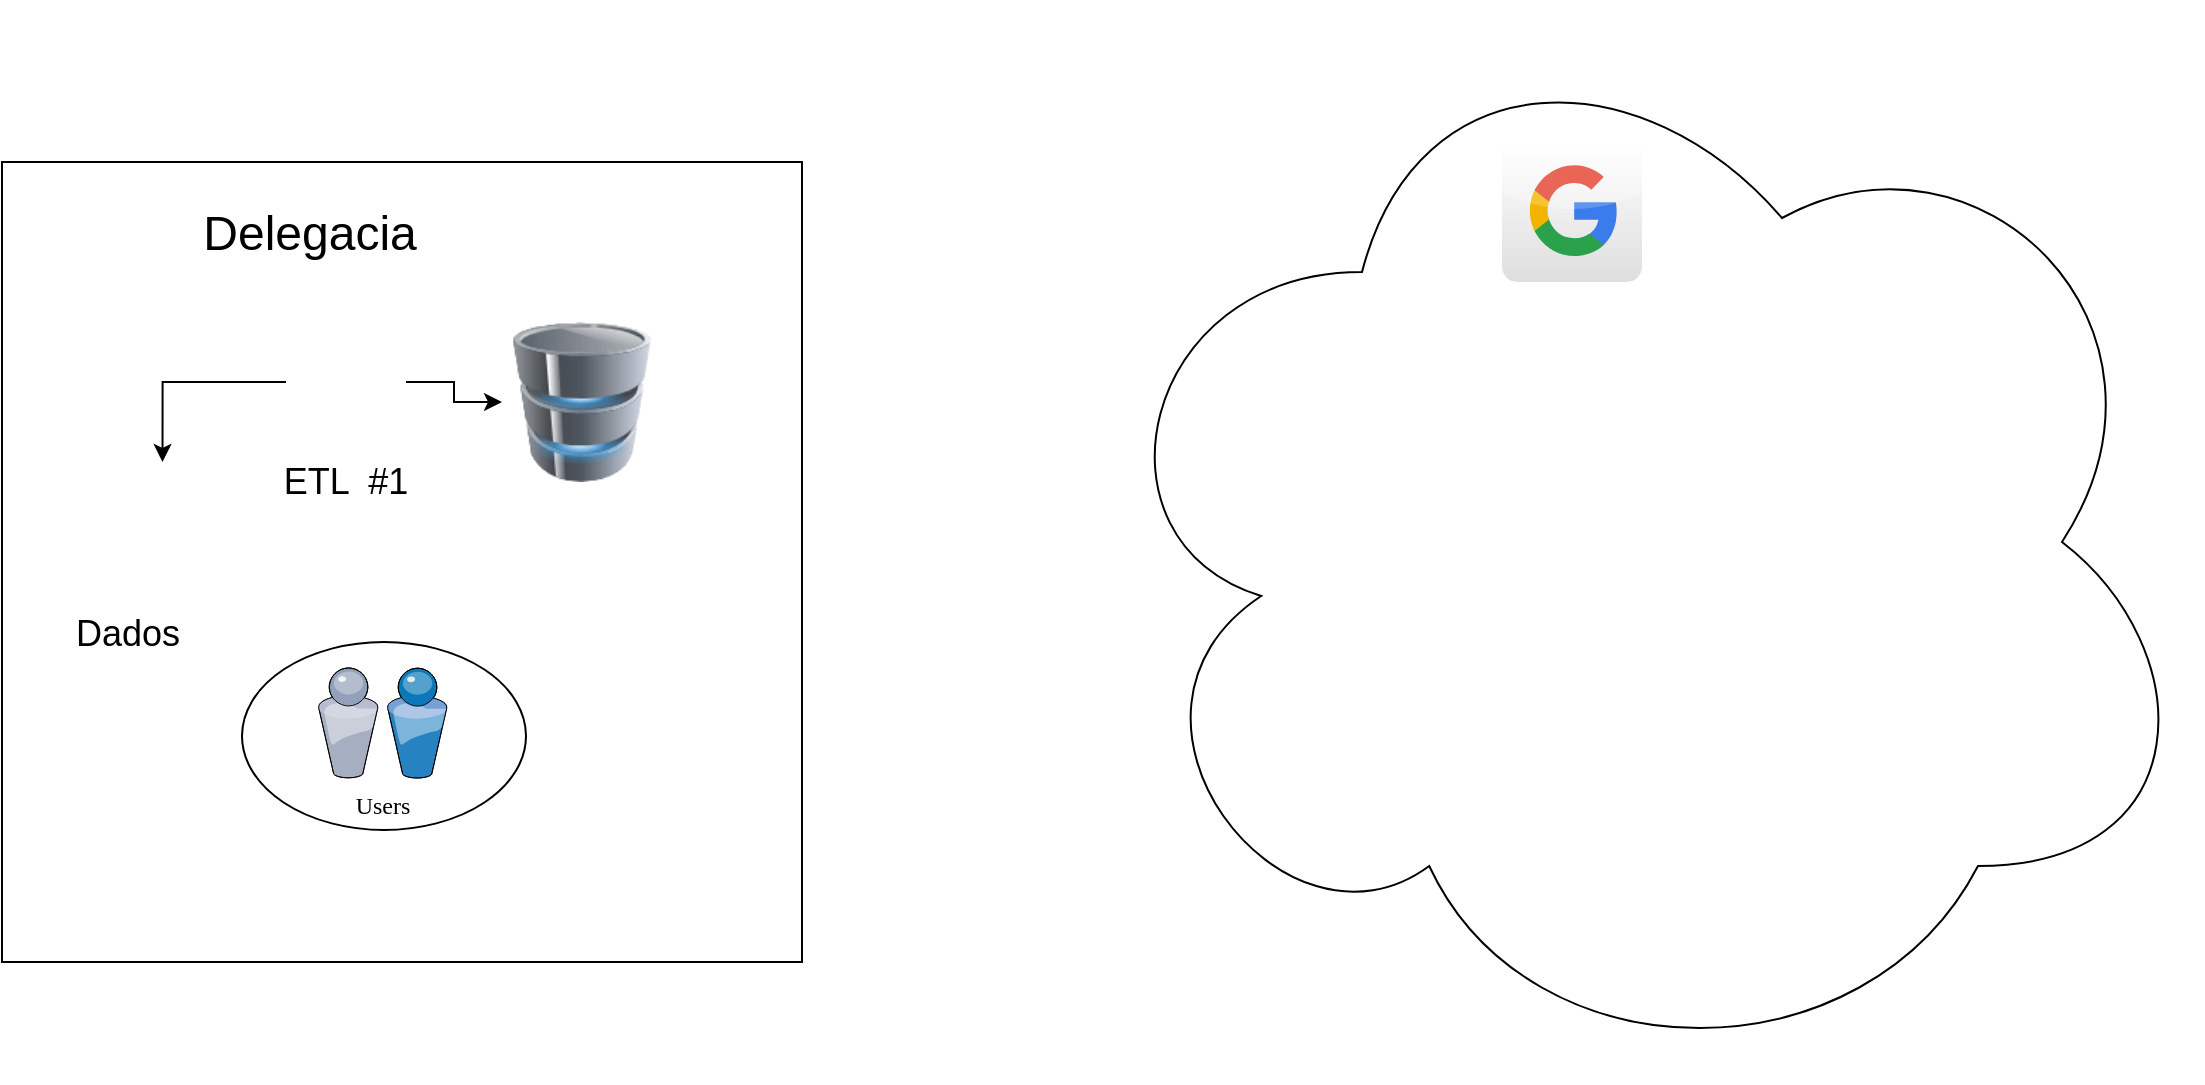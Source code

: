 <mxfile version="14.8.4" type="github">
  <diagram name="Page-1" id="822b0af5-4adb-64df-f703-e8dfc1f81529">
    <mxGraphModel dx="1383" dy="797" grid="1" gridSize="10" guides="1" tooltips="1" connect="1" arrows="1" fold="1" page="1" pageScale="1" pageWidth="1100" pageHeight="850" background="none" math="0" shadow="0">
      <root>
        <mxCell id="0" />
        <mxCell id="1" parent="0" />
        <mxCell id="6nPlPKnWwlBXfayI5A1S-11" value="" style="whiteSpace=wrap;html=1;aspect=fixed;" vertex="1" parent="1">
          <mxGeometry x="390" y="80" width="400" height="400" as="geometry" />
        </mxCell>
        <mxCell id="6nPlPKnWwlBXfayI5A1S-12" value="&lt;div style=&quot;font-size: 24px;&quot;&gt;Delegacia&lt;/div&gt;&lt;div style=&quot;font-size: 24px;&quot;&gt;&lt;br style=&quot;font-size: 24px;&quot;&gt;&lt;/div&gt;" style="text;html=1;strokeColor=none;fillColor=none;align=center;verticalAlign=middle;whiteSpace=wrap;rounded=0;fontSize=24;" vertex="1" parent="1">
          <mxGeometry x="496" y="120" width="96" height="20" as="geometry" />
        </mxCell>
        <mxCell id="6nPlPKnWwlBXfayI5A1S-13" value="" style="shape=image;html=1;verticalAlign=top;verticalLabelPosition=bottom;labelBackgroundColor=#ffffff;imageAspect=0;aspect=fixed;image=https://cdn3.iconfinder.com/data/icons/document-icons-2/30/647708-excel-128.png;fontSize=24;" vertex="1" parent="1">
          <mxGeometry x="420" y="230" width="67" height="67" as="geometry" />
        </mxCell>
        <mxCell id="6nPlPKnWwlBXfayI5A1S-14" value="" style="image;html=1;image=img/lib/clip_art/computers/Database_128x128.png;fontSize=24;" vertex="1" parent="1">
          <mxGeometry x="640" y="160" width="80" height="80" as="geometry" />
        </mxCell>
        <mxCell id="6nPlPKnWwlBXfayI5A1S-16" style="edgeStyle=orthogonalEdgeStyle;rounded=0;orthogonalLoop=1;jettySize=auto;html=1;entryX=0.75;entryY=0;entryDx=0;entryDy=0;fontSize=24;" edge="1" parent="1" source="6nPlPKnWwlBXfayI5A1S-15" target="6nPlPKnWwlBXfayI5A1S-13">
          <mxGeometry relative="1" as="geometry" />
        </mxCell>
        <mxCell id="6nPlPKnWwlBXfayI5A1S-17" style="edgeStyle=orthogonalEdgeStyle;rounded=0;orthogonalLoop=1;jettySize=auto;html=1;fontSize=24;" edge="1" parent="1" source="6nPlPKnWwlBXfayI5A1S-15" target="6nPlPKnWwlBXfayI5A1S-14">
          <mxGeometry relative="1" as="geometry" />
        </mxCell>
        <mxCell id="6nPlPKnWwlBXfayI5A1S-15" value="" style="shape=image;html=1;verticalAlign=top;verticalLabelPosition=bottom;labelBackgroundColor=#ffffff;imageAspect=0;aspect=fixed;image=https://cdn1.iconfinder.com/data/icons/DarkGlass_Reworked/128x128/mimetypes/source_py.png;fontSize=24;" vertex="1" parent="1">
          <mxGeometry x="532" y="160" width="60" height="60" as="geometry" />
        </mxCell>
        <mxCell id="6nPlPKnWwlBXfayI5A1S-19" value="ETL&lt;span style=&quot;white-space: pre ; font-size: 18px&quot;&gt;	 #1&lt;/span&gt;" style="text;html=1;strokeColor=none;fillColor=none;align=center;verticalAlign=middle;whiteSpace=wrap;rounded=0;fontSize=18;" vertex="1" parent="1">
          <mxGeometry x="542" y="230" width="40" height="20" as="geometry" />
        </mxCell>
        <mxCell id="6nPlPKnWwlBXfayI5A1S-20" value="Dados" style="text;html=1;strokeColor=none;fillColor=none;align=center;verticalAlign=middle;whiteSpace=wrap;rounded=0;fontSize=18;" vertex="1" parent="1">
          <mxGeometry x="433" y="306" width="40" height="20" as="geometry" />
        </mxCell>
        <mxCell id="6nPlPKnWwlBXfayI5A1S-21" value="" style="group" vertex="1" connectable="0" parent="1">
          <mxGeometry x="510" y="320" width="142" height="94" as="geometry" />
        </mxCell>
        <mxCell id="7d933b09d9755ecc-13" value="" style="ellipse;whiteSpace=wrap;html=1;rounded=0;shadow=0;comic=0;strokeWidth=1;fontFamily=Verdana;" parent="6nPlPKnWwlBXfayI5A1S-21" vertex="1">
          <mxGeometry width="142" height="94" as="geometry" />
        </mxCell>
        <mxCell id="7d933b09d9755ecc-6" value="Users" style="verticalLabelPosition=bottom;aspect=fixed;html=1;verticalAlign=top;strokeColor=none;shape=mxgraph.citrix.users;rounded=0;shadow=0;comic=0;fontFamily=Verdana;" parent="6nPlPKnWwlBXfayI5A1S-21" vertex="1">
          <mxGeometry x="38" y="13" width="64.5" height="55" as="geometry" />
        </mxCell>
        <mxCell id="6nPlPKnWwlBXfayI5A1S-22" value="" style="ellipse;shape=cloud;whiteSpace=wrap;html=1;fontSize=18;" vertex="1" parent="1">
          <mxGeometry x="930" width="560" height="540" as="geometry" />
        </mxCell>
        <mxCell id="6nPlPKnWwlBXfayI5A1S-23" value="" style="dashed=0;outlineConnect=0;html=1;align=center;labelPosition=center;verticalLabelPosition=bottom;verticalAlign=top;shape=mxgraph.webicons.google;gradientColor=#DFDEDE;fontSize=18;" vertex="1" parent="1">
          <mxGeometry x="1140" y="68.8" width="70" height="71.2" as="geometry" />
        </mxCell>
      </root>
    </mxGraphModel>
  </diagram>
</mxfile>
